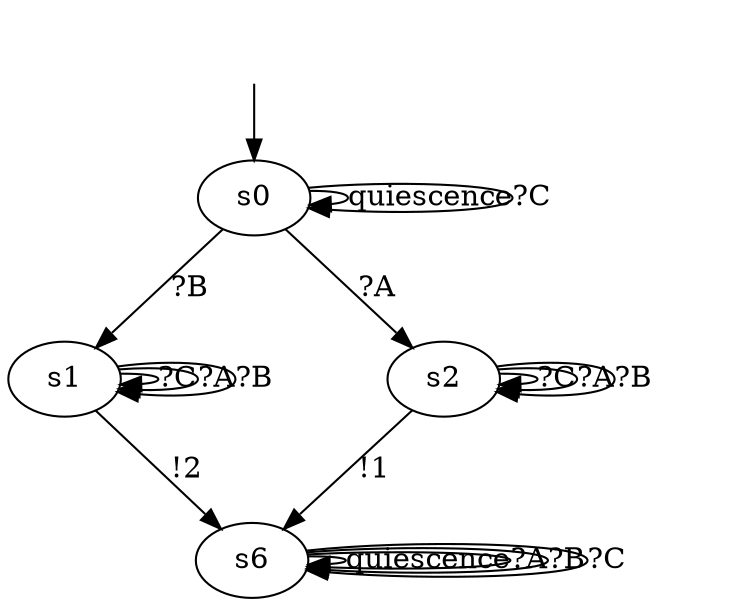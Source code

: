 digraph "../../DotModels/Iolts/ioco/09_ioco_P" {
s0 [label=s0];
s1 [label=s1];
s2 [label=s2];
s6 [label=s6];
s0 -> s0  [label=quiescence];
s0 -> s2  [label="?A"];
s0 -> s1  [label="?B"];
s0 -> s0  [label="?C"];
s1 -> s6  [label="!2"];
s1 -> s1  [label="?C"];
s1 -> s1  [label="?A"];
s1 -> s1  [label="?B"];
s2 -> s6  [label="!1"];
s2 -> s2  [label="?C"];
s2 -> s2  [label="?A"];
s2 -> s2  [label="?B"];
s6 -> s6  [label=quiescence];
s6 -> s6  [label="?A"];
s6 -> s6  [label="?B"];
s6 -> s6  [label="?C"];
__start0 [label="", shape=none];
__start0 -> s0  [label=""];
}
